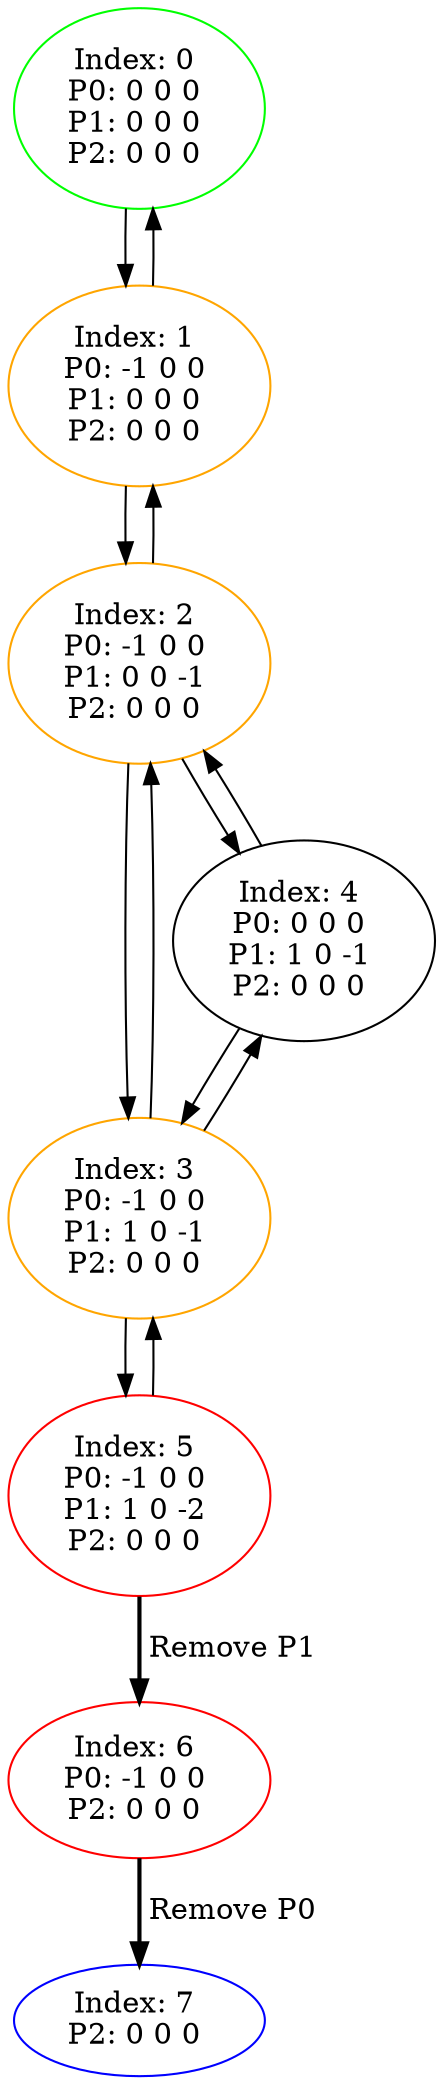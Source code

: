 digraph G {
color = "black"
0[label = "Index: 0 
P0: 0 0 0 
P1: 0 0 0 
P2: 0 0 0 
", color = "green"]
1[label = "Index: 1 
P0: -1 0 0 
P1: 0 0 0 
P2: 0 0 0 
", color = "orange"]
2[label = "Index: 2 
P0: -1 0 0 
P1: 0 0 -1 
P2: 0 0 0 
", color = "orange"]
3[label = "Index: 3 
P0: -1 0 0 
P1: 1 0 -1 
P2: 0 0 0 
", color = "orange"]
4[label = "Index: 4 
P0: 0 0 0 
P1: 1 0 -1 
P2: 0 0 0 
"]
5[label = "Index: 5 
P0: -1 0 0 
P1: 1 0 -2 
P2: 0 0 0 
", color = "red"]
6[label = "Index: 6 
P0: -1 0 0 
P2: 0 0 0 
", color = "red"]
7[label = "Index: 7 
P2: 0 0 0 
", color = "blue"]
0 -> 1

1 -> 0
1 -> 2

2 -> 1
2 -> 3
2 -> 4

3 -> 2
3 -> 4
3 -> 5

4 -> 2
4 -> 3

5 -> 3
5 -> 6[style=bold label=" Remove P1 "];


6 -> 7[style=bold label=" Remove P0 "];


}
